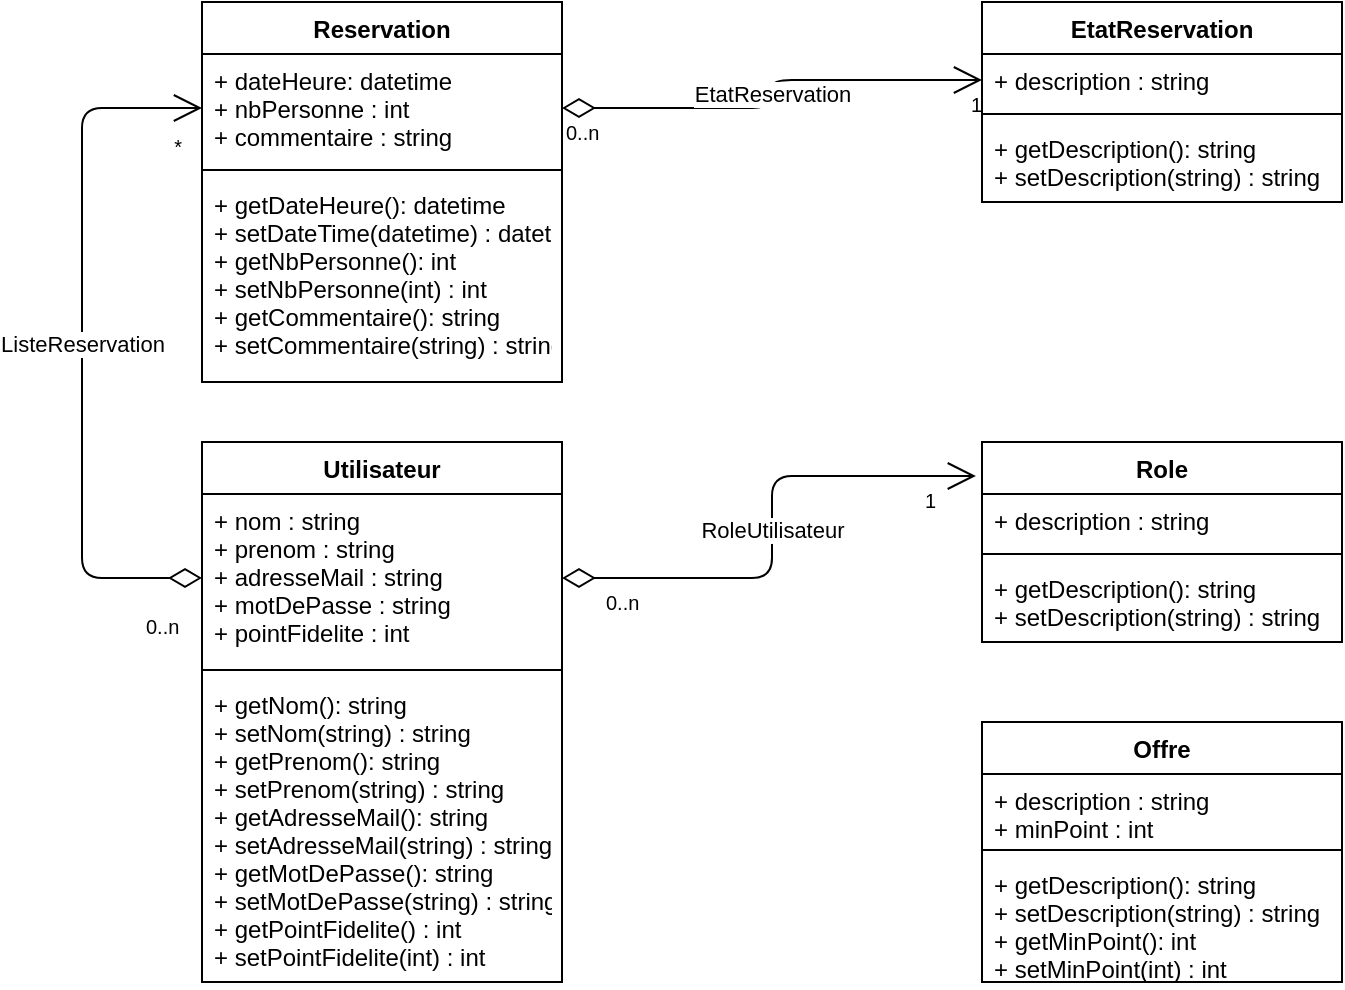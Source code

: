 <mxfile version="12.9.8"><diagram id="qo8XIx-gPBUnL1k-R3FT" name="Page-1"><mxGraphModel dx="1021" dy="529" grid="1" gridSize="10" guides="1" tooltips="1" connect="1" arrows="1" fold="1" page="1" pageScale="1" pageWidth="827" pageHeight="1169" math="0" shadow="0"><root><mxCell id="0"/><mxCell id="1" parent="0"/><mxCell id="ic32z4ZKx-Zownoy2TGT-13" value="RoleUtilisateur" style="endArrow=open;html=1;endSize=12;startArrow=diamondThin;startSize=14;startFill=0;edgeStyle=orthogonalEdgeStyle;entryX=-0.017;entryY=0.17;entryDx=0;entryDy=0;entryPerimeter=0;exitX=1;exitY=0.5;exitDx=0;exitDy=0;" edge="1" parent="1" source="ic32z4ZKx-Zownoy2TGT-6" target="ic32z4ZKx-Zownoy2TGT-1"><mxGeometry relative="1" as="geometry"><mxPoint x="600" y="380" as="sourcePoint"/><mxPoint x="720" y="320" as="targetPoint"/></mxGeometry></mxCell><mxCell id="ic32z4ZKx-Zownoy2TGT-14" value="0..n" style="resizable=0;html=1;align=left;verticalAlign=top;labelBackgroundColor=#ffffff;fontSize=10;" connectable="0" vertex="1" parent="ic32z4ZKx-Zownoy2TGT-13"><mxGeometry x="-1" relative="1" as="geometry"><mxPoint x="20" as="offset"/></mxGeometry></mxCell><mxCell id="ic32z4ZKx-Zownoy2TGT-15" value="1" style="resizable=0;html=1;align=right;verticalAlign=top;labelBackgroundColor=#ffffff;fontSize=10;" connectable="0" vertex="1" parent="ic32z4ZKx-Zownoy2TGT-13"><mxGeometry x="1" relative="1" as="geometry"><mxPoint x="-20" as="offset"/></mxGeometry></mxCell><mxCell id="ic32z4ZKx-Zownoy2TGT-5" value="Utilisateur" style="swimlane;fontStyle=1;align=center;verticalAlign=top;childLayout=stackLayout;horizontal=1;startSize=26;horizontalStack=0;resizeParent=1;resizeParentMax=0;resizeLast=0;collapsible=1;marginBottom=0;" vertex="1" parent="1"><mxGeometry x="370" y="280" width="180" height="270" as="geometry"/></mxCell><mxCell id="ic32z4ZKx-Zownoy2TGT-6" value="+ nom : string&#10;+ prenom : string&#10;+ adresseMail : string&#10;+ motDePasse : string&#10;+ pointFidelite : int" style="text;strokeColor=none;fillColor=none;align=left;verticalAlign=top;spacingLeft=4;spacingRight=4;overflow=hidden;rotatable=0;points=[[0,0.5],[1,0.5]];portConstraint=eastwest;" vertex="1" parent="ic32z4ZKx-Zownoy2TGT-5"><mxGeometry y="26" width="180" height="84" as="geometry"/></mxCell><mxCell id="ic32z4ZKx-Zownoy2TGT-7" value="" style="line;strokeWidth=1;fillColor=none;align=left;verticalAlign=middle;spacingTop=-1;spacingLeft=3;spacingRight=3;rotatable=0;labelPosition=right;points=[];portConstraint=eastwest;" vertex="1" parent="ic32z4ZKx-Zownoy2TGT-5"><mxGeometry y="110" width="180" height="8" as="geometry"/></mxCell><mxCell id="ic32z4ZKx-Zownoy2TGT-8" value="+ getNom(): string&#10;+ setNom(string) : string&#10;+ getPrenom(): string&#10;+ setPrenom(string) : string&#10;+ getAdresseMail(): string&#10;+ setAdresseMail(string) : string&#10;+ getMotDePasse(): string&#10;+ setMotDePasse(string) : string&#10;+ getPointFidelite() : int&#10;+ setPointFidelite(int) : int&#10;" style="text;strokeColor=none;fillColor=none;align=left;verticalAlign=top;spacingLeft=4;spacingRight=4;overflow=hidden;rotatable=0;points=[[0,0.5],[1,0.5]];portConstraint=eastwest;" vertex="1" parent="ic32z4ZKx-Zownoy2TGT-5"><mxGeometry y="118" width="180" height="152" as="geometry"/></mxCell><mxCell id="ic32z4ZKx-Zownoy2TGT-1" value="Role" style="swimlane;fontStyle=1;align=center;verticalAlign=top;childLayout=stackLayout;horizontal=1;startSize=26;horizontalStack=0;resizeParent=1;resizeParentMax=0;resizeLast=0;collapsible=1;marginBottom=0;" vertex="1" parent="1"><mxGeometry x="760" y="280" width="180" height="100" as="geometry"/></mxCell><mxCell id="ic32z4ZKx-Zownoy2TGT-2" value="+ description : string" style="text;strokeColor=none;fillColor=none;align=left;verticalAlign=top;spacingLeft=4;spacingRight=4;overflow=hidden;rotatable=0;points=[[0,0.5],[1,0.5]];portConstraint=eastwest;" vertex="1" parent="ic32z4ZKx-Zownoy2TGT-1"><mxGeometry y="26" width="180" height="26" as="geometry"/></mxCell><mxCell id="ic32z4ZKx-Zownoy2TGT-3" value="" style="line;strokeWidth=1;fillColor=none;align=left;verticalAlign=middle;spacingTop=-1;spacingLeft=3;spacingRight=3;rotatable=0;labelPosition=right;points=[];portConstraint=eastwest;" vertex="1" parent="ic32z4ZKx-Zownoy2TGT-1"><mxGeometry y="52" width="180" height="8" as="geometry"/></mxCell><mxCell id="ic32z4ZKx-Zownoy2TGT-4" value="+ getDescription(): string&#10;+ setDescription(string) : string" style="text;strokeColor=none;fillColor=none;align=left;verticalAlign=top;spacingLeft=4;spacingRight=4;overflow=hidden;rotatable=0;points=[[0,0.5],[1,0.5]];portConstraint=eastwest;" vertex="1" parent="ic32z4ZKx-Zownoy2TGT-1"><mxGeometry y="60" width="180" height="40" as="geometry"/></mxCell><mxCell id="ic32z4ZKx-Zownoy2TGT-32" value="EtatReservation" style="endArrow=open;html=1;endSize=12;startArrow=diamondThin;startSize=14;startFill=0;edgeStyle=orthogonalEdgeStyle;entryX=0;entryY=0.5;entryDx=0;entryDy=0;exitX=1;exitY=0.5;exitDx=0;exitDy=0;" edge="1" parent="1" source="ic32z4ZKx-Zownoy2TGT-17" target="ic32z4ZKx-Zownoy2TGT-21"><mxGeometry relative="1" as="geometry"><mxPoint x="340" y="120" as="sourcePoint"/><mxPoint x="500" y="120" as="targetPoint"/></mxGeometry></mxCell><mxCell id="ic32z4ZKx-Zownoy2TGT-33" value="0..n" style="resizable=0;html=1;align=left;verticalAlign=top;labelBackgroundColor=#ffffff;fontSize=10;" connectable="0" vertex="1" parent="ic32z4ZKx-Zownoy2TGT-32"><mxGeometry x="-1" relative="1" as="geometry"/></mxCell><mxCell id="ic32z4ZKx-Zownoy2TGT-34" value="1" style="resizable=0;html=1;align=right;verticalAlign=top;labelBackgroundColor=#ffffff;fontSize=10;" connectable="0" vertex="1" parent="ic32z4ZKx-Zownoy2TGT-32"><mxGeometry x="1" relative="1" as="geometry"/></mxCell><mxCell id="ic32z4ZKx-Zownoy2TGT-16" value="Reservation" style="swimlane;fontStyle=1;align=center;verticalAlign=top;childLayout=stackLayout;horizontal=1;startSize=26;horizontalStack=0;resizeParent=1;resizeParentMax=0;resizeLast=0;collapsible=1;marginBottom=0;" vertex="1" parent="1"><mxGeometry x="370" y="60" width="180" height="190" as="geometry"/></mxCell><mxCell id="ic32z4ZKx-Zownoy2TGT-17" value="+ dateHeure: datetime&#10;+ nbPersonne : int&#10;+ commentaire : string" style="text;strokeColor=none;fillColor=none;align=left;verticalAlign=top;spacingLeft=4;spacingRight=4;overflow=hidden;rotatable=0;points=[[0,0.5],[1,0.5]];portConstraint=eastwest;" vertex="1" parent="ic32z4ZKx-Zownoy2TGT-16"><mxGeometry y="26" width="180" height="54" as="geometry"/></mxCell><mxCell id="ic32z4ZKx-Zownoy2TGT-18" value="" style="line;strokeWidth=1;fillColor=none;align=left;verticalAlign=middle;spacingTop=-1;spacingLeft=3;spacingRight=3;rotatable=0;labelPosition=right;points=[];portConstraint=eastwest;" vertex="1" parent="ic32z4ZKx-Zownoy2TGT-16"><mxGeometry y="80" width="180" height="8" as="geometry"/></mxCell><mxCell id="ic32z4ZKx-Zownoy2TGT-19" value="+ getDateHeure(): datetime&#10;+ setDateTime(datetime) : datetime&#10;+ getNbPersonne(): int&#10;+ setNbPersonne(int) : int&#10;+ getCommentaire(): string&#10;+ setCommentaire(string) : string" style="text;strokeColor=none;fillColor=none;align=left;verticalAlign=top;spacingLeft=4;spacingRight=4;overflow=hidden;rotatable=0;points=[[0,0.5],[1,0.5]];portConstraint=eastwest;" vertex="1" parent="ic32z4ZKx-Zownoy2TGT-16"><mxGeometry y="88" width="180" height="102" as="geometry"/></mxCell><mxCell id="ic32z4ZKx-Zownoy2TGT-20" value="EtatReservation" style="swimlane;fontStyle=1;align=center;verticalAlign=top;childLayout=stackLayout;horizontal=1;startSize=26;horizontalStack=0;resizeParent=1;resizeParentMax=0;resizeLast=0;collapsible=1;marginBottom=0;" vertex="1" parent="1"><mxGeometry x="760" y="60" width="180" height="100" as="geometry"/></mxCell><mxCell id="ic32z4ZKx-Zownoy2TGT-21" value="+ description : string" style="text;strokeColor=none;fillColor=none;align=left;verticalAlign=top;spacingLeft=4;spacingRight=4;overflow=hidden;rotatable=0;points=[[0,0.5],[1,0.5]];portConstraint=eastwest;" vertex="1" parent="ic32z4ZKx-Zownoy2TGT-20"><mxGeometry y="26" width="180" height="26" as="geometry"/></mxCell><mxCell id="ic32z4ZKx-Zownoy2TGT-22" value="" style="line;strokeWidth=1;fillColor=none;align=left;verticalAlign=middle;spacingTop=-1;spacingLeft=3;spacingRight=3;rotatable=0;labelPosition=right;points=[];portConstraint=eastwest;" vertex="1" parent="ic32z4ZKx-Zownoy2TGT-20"><mxGeometry y="52" width="180" height="8" as="geometry"/></mxCell><mxCell id="ic32z4ZKx-Zownoy2TGT-23" value="+ getDescription(): string&#10;+ setDescription(string) : string" style="text;strokeColor=none;fillColor=none;align=left;verticalAlign=top;spacingLeft=4;spacingRight=4;overflow=hidden;rotatable=0;points=[[0,0.5],[1,0.5]];portConstraint=eastwest;" vertex="1" parent="ic32z4ZKx-Zownoy2TGT-20"><mxGeometry y="60" width="180" height="40" as="geometry"/></mxCell><mxCell id="ic32z4ZKx-Zownoy2TGT-37" value="ListeReservation" style="endArrow=open;html=1;endSize=12;startArrow=diamondThin;startSize=14;startFill=0;edgeStyle=orthogonalEdgeStyle;entryX=0;entryY=0.5;entryDx=0;entryDy=0;exitX=0;exitY=0.5;exitDx=0;exitDy=0;" edge="1" parent="1" source="ic32z4ZKx-Zownoy2TGT-6" target="ic32z4ZKx-Zownoy2TGT-17"><mxGeometry relative="1" as="geometry"><mxPoint x="150" y="340" as="sourcePoint"/><mxPoint x="310" y="340" as="targetPoint"/><Array as="points"><mxPoint x="310" y="348"/><mxPoint x="310" y="113"/></Array></mxGeometry></mxCell><mxCell id="ic32z4ZKx-Zownoy2TGT-38" value="0..n" style="resizable=0;html=1;align=left;verticalAlign=top;labelBackgroundColor=#ffffff;fontSize=10;" connectable="0" vertex="1" parent="ic32z4ZKx-Zownoy2TGT-37"><mxGeometry x="-1" relative="1" as="geometry"><mxPoint x="-30" y="12" as="offset"/></mxGeometry></mxCell><mxCell id="ic32z4ZKx-Zownoy2TGT-39" value="*" style="resizable=0;html=1;align=right;verticalAlign=top;labelBackgroundColor=#ffffff;fontSize=10;" connectable="0" vertex="1" parent="ic32z4ZKx-Zownoy2TGT-37"><mxGeometry x="1" relative="1" as="geometry"><mxPoint x="-10" y="7" as="offset"/></mxGeometry></mxCell><mxCell id="ic32z4ZKx-Zownoy2TGT-28" value="Offre" style="swimlane;fontStyle=1;align=center;verticalAlign=top;childLayout=stackLayout;horizontal=1;startSize=26;horizontalStack=0;resizeParent=1;resizeParentMax=0;resizeLast=0;collapsible=1;marginBottom=0;" vertex="1" parent="1"><mxGeometry x="760" y="420" width="180" height="130" as="geometry"/></mxCell><mxCell id="ic32z4ZKx-Zownoy2TGT-29" value="+ description : string&#10;+ minPoint : int" style="text;strokeColor=none;fillColor=none;align=left;verticalAlign=top;spacingLeft=4;spacingRight=4;overflow=hidden;rotatable=0;points=[[0,0.5],[1,0.5]];portConstraint=eastwest;" vertex="1" parent="ic32z4ZKx-Zownoy2TGT-28"><mxGeometry y="26" width="180" height="34" as="geometry"/></mxCell><mxCell id="ic32z4ZKx-Zownoy2TGT-30" value="" style="line;strokeWidth=1;fillColor=none;align=left;verticalAlign=middle;spacingTop=-1;spacingLeft=3;spacingRight=3;rotatable=0;labelPosition=right;points=[];portConstraint=eastwest;" vertex="1" parent="ic32z4ZKx-Zownoy2TGT-28"><mxGeometry y="60" width="180" height="8" as="geometry"/></mxCell><mxCell id="ic32z4ZKx-Zownoy2TGT-31" value="+ getDescription(): string&#10;+ setDescription(string) : string&#10;+ getMinPoint(): int&#10;+ setMinPoint(int) : int" style="text;strokeColor=none;fillColor=none;align=left;verticalAlign=top;spacingLeft=4;spacingRight=4;overflow=hidden;rotatable=0;points=[[0,0.5],[1,0.5]];portConstraint=eastwest;" vertex="1" parent="ic32z4ZKx-Zownoy2TGT-28"><mxGeometry y="68" width="180" height="62" as="geometry"/></mxCell></root></mxGraphModel></diagram></mxfile>